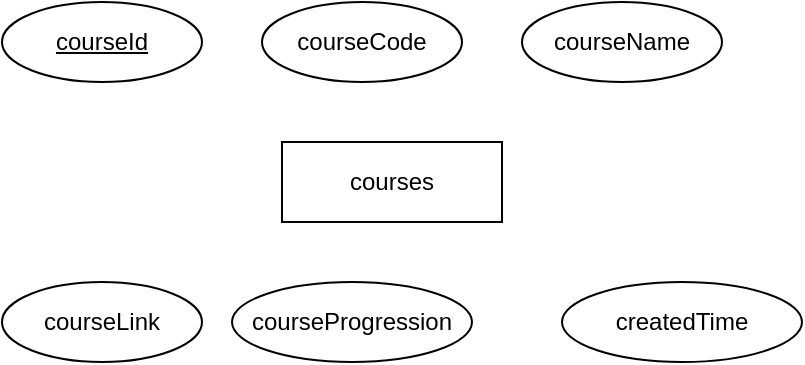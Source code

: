 <mxfile>
    <diagram id="egNOsxFwzQvveQ4GShPp" name="Page-1">
        <mxGraphModel dx="921" dy="505" grid="1" gridSize="10" guides="1" tooltips="1" connect="1" arrows="1" fold="1" page="1" pageScale="1" pageWidth="827" pageHeight="1169" math="0" shadow="0">
            <root>
                <mxCell id="0"/>
                <mxCell id="1" parent="0"/>
                <mxCell id="2" value="courses" style="whiteSpace=wrap;html=1;align=center;" vertex="1" parent="1">
                    <mxGeometry x="380" y="200" width="110" height="40" as="geometry"/>
                </mxCell>
                <mxCell id="3" value="courseId" style="ellipse;whiteSpace=wrap;html=1;align=center;fontStyle=4;" vertex="1" parent="1">
                    <mxGeometry x="240" y="130" width="100" height="40" as="geometry"/>
                </mxCell>
                <mxCell id="4" value="courseCode" style="ellipse;whiteSpace=wrap;html=1;align=center;" vertex="1" parent="1">
                    <mxGeometry x="370" y="130" width="100" height="40" as="geometry"/>
                </mxCell>
                <mxCell id="5" value="courseName" style="ellipse;whiteSpace=wrap;html=1;align=center;" vertex="1" parent="1">
                    <mxGeometry x="500" y="130" width="100" height="40" as="geometry"/>
                </mxCell>
                <mxCell id="6" value="courseLink" style="ellipse;whiteSpace=wrap;html=1;align=center;" vertex="1" parent="1">
                    <mxGeometry x="240" y="270" width="100" height="40" as="geometry"/>
                </mxCell>
                <mxCell id="7" value="courseProgression" style="ellipse;whiteSpace=wrap;html=1;align=center;" vertex="1" parent="1">
                    <mxGeometry x="355" y="270" width="120" height="40" as="geometry"/>
                </mxCell>
                <mxCell id="8" value="createdTime" style="ellipse;whiteSpace=wrap;html=1;align=center;" vertex="1" parent="1">
                    <mxGeometry x="520" y="270" width="120" height="40" as="geometry"/>
                </mxCell>
            </root>
        </mxGraphModel>
    </diagram>
</mxfile>